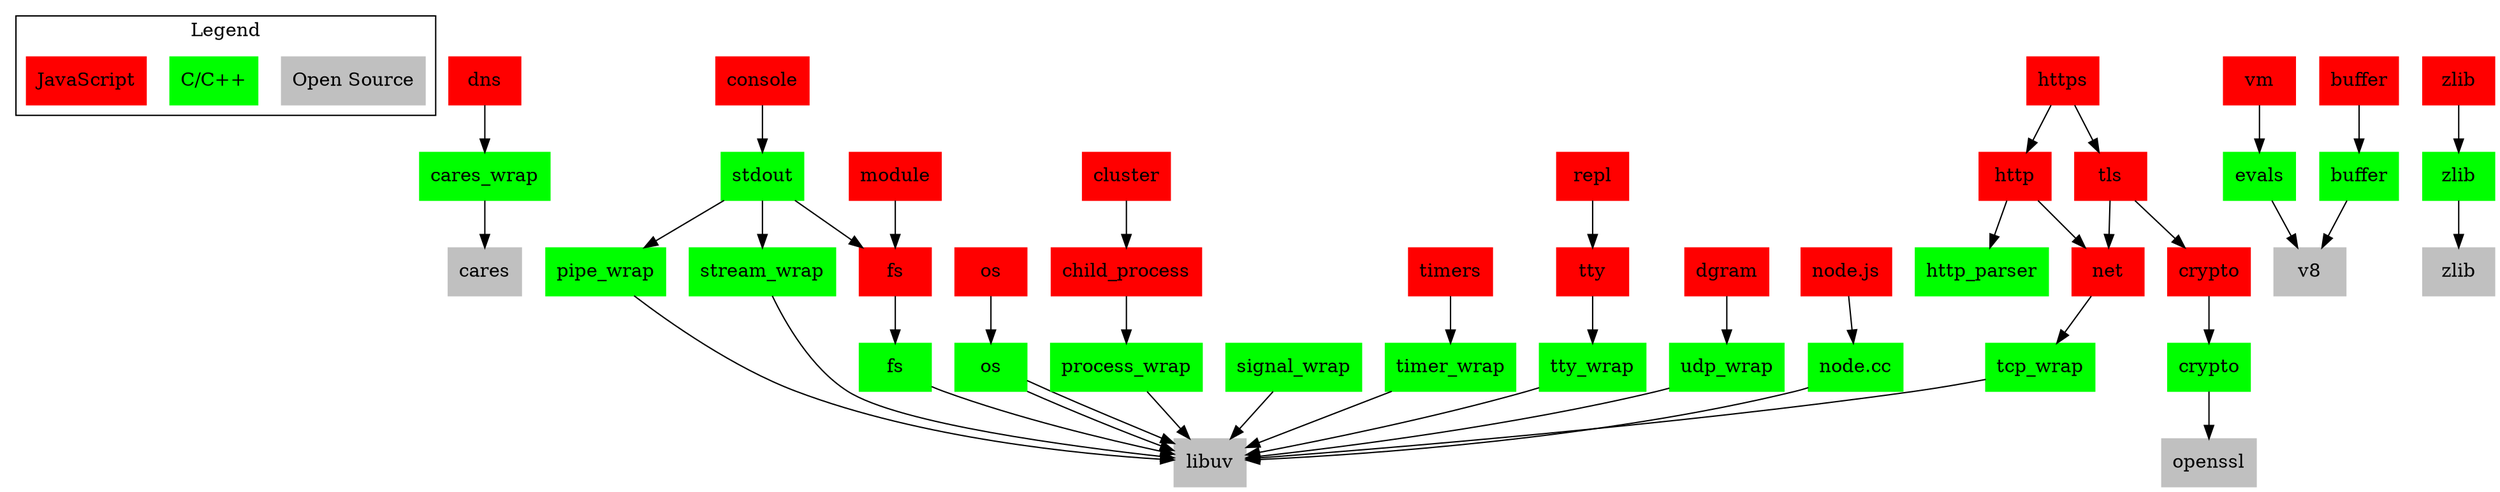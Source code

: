 digraph N {
    node [shape=box, style=filled];
        
    /* key */
    subgraph clusterLegend {
    label="Legend";
    oss [label="Open Source", color = grey];
    cplusplus [label="C/C++", color=green];
    JavaScript [color=red];
    }
        
    /* Built-in and OSS stuff */
    cares [color=grey];
    openssl [color=grey];
    libuv [color=grey];
    v8 [color=grey];
    zlib_oss [label="zlib", color=grey];
      
    /* C++ stuff */
    cares_wrap [color=green];
    crypto_wrap [label="crypto", color=green];
    fs_wrap [label="fs", color=green];
    http_parser [color=green];
    os_wrap [label="os", color=green];
    evals_wrap [label="evals", color=green];
    zlib_wrap [label="zlib", color=green];
    pipe_wrap [color=green];
    process_wrap [color=green];
    signal_wrap [color=green];
    stream_wrap [color=green];
    tcp_wrap [color=green];
    timer_wrap [color=green];
    tty_wrap [color=green];
    udp_wrap [color=green];
    node_cc [label="node.cc", color=green];
    buffer_wrap [label="buffer", color=green];
    os_wrap [label="os", color=green];
    stdout [color=green];
    
    /* JS stuff */
    node_js [label="node.js", color=red];
    buffer [color=red];
    child_process [color=red];
    cluster [color=red];
    console [color=red];
    crypto [color=red];
    dgram [color=red];
    dns [color=red];
    fs [color=red];
    http [color=red];
    https [color=red];
    module [color=red];
    net [color=red];
    os [color=red];
    repl [color=red];
    timers [color=red];
    tls [color=red];
    tty [color=red];
    vm [color=red];
    zlib [color=red];
    
    /* The Tree */
    cares_wrap -> cares;
    crypto_wrap -> openssl;
    fs_wrap -> libuv;
    os_wrap -> libuv;
    evals_wrap -> v8;
    pipe_wrap -> libuv;
    process_wrap -> libuv;
    signal_wrap -> libuv;
    stream_wrap -> libuv;
    tcp_wrap -> libuv;
    timer_wrap -> libuv;
    tty_wrap -> libuv;
    udp_wrap -> libuv;
    node_js -> node_cc;
    node_cc -> libuv;
    buffer_wrap -> v8;
    os_wrap -> libuv;
    stdout -> stream_wrap;
    stdout -> pipe_wrap;
    stdout -> fs;
    zlib_wrap -> zlib_oss;
    
    buffer -> buffer_wrap;
    child_process -> process_wrap;
    cluster -> child_process;
    console -> stdout;
    crypto -> crypto_wrap;
    dgram -> udp_wrap;
    dns -> cares_wrap;
    fs -> fs_wrap; 
    http -> http_parser;
    http -> net;
    https -> tls;
    https -> http;
    module -> fs;
    net -> tcp_wrap;
    os -> os_wrap;
    repl -> tty;
    timers -> timer_wrap;
    tls -> crypto;
    tls -> net;
    tty -> tty_wrap;
    vm -> evals_wrap;
    zlib -> zlib_wrap;
}
